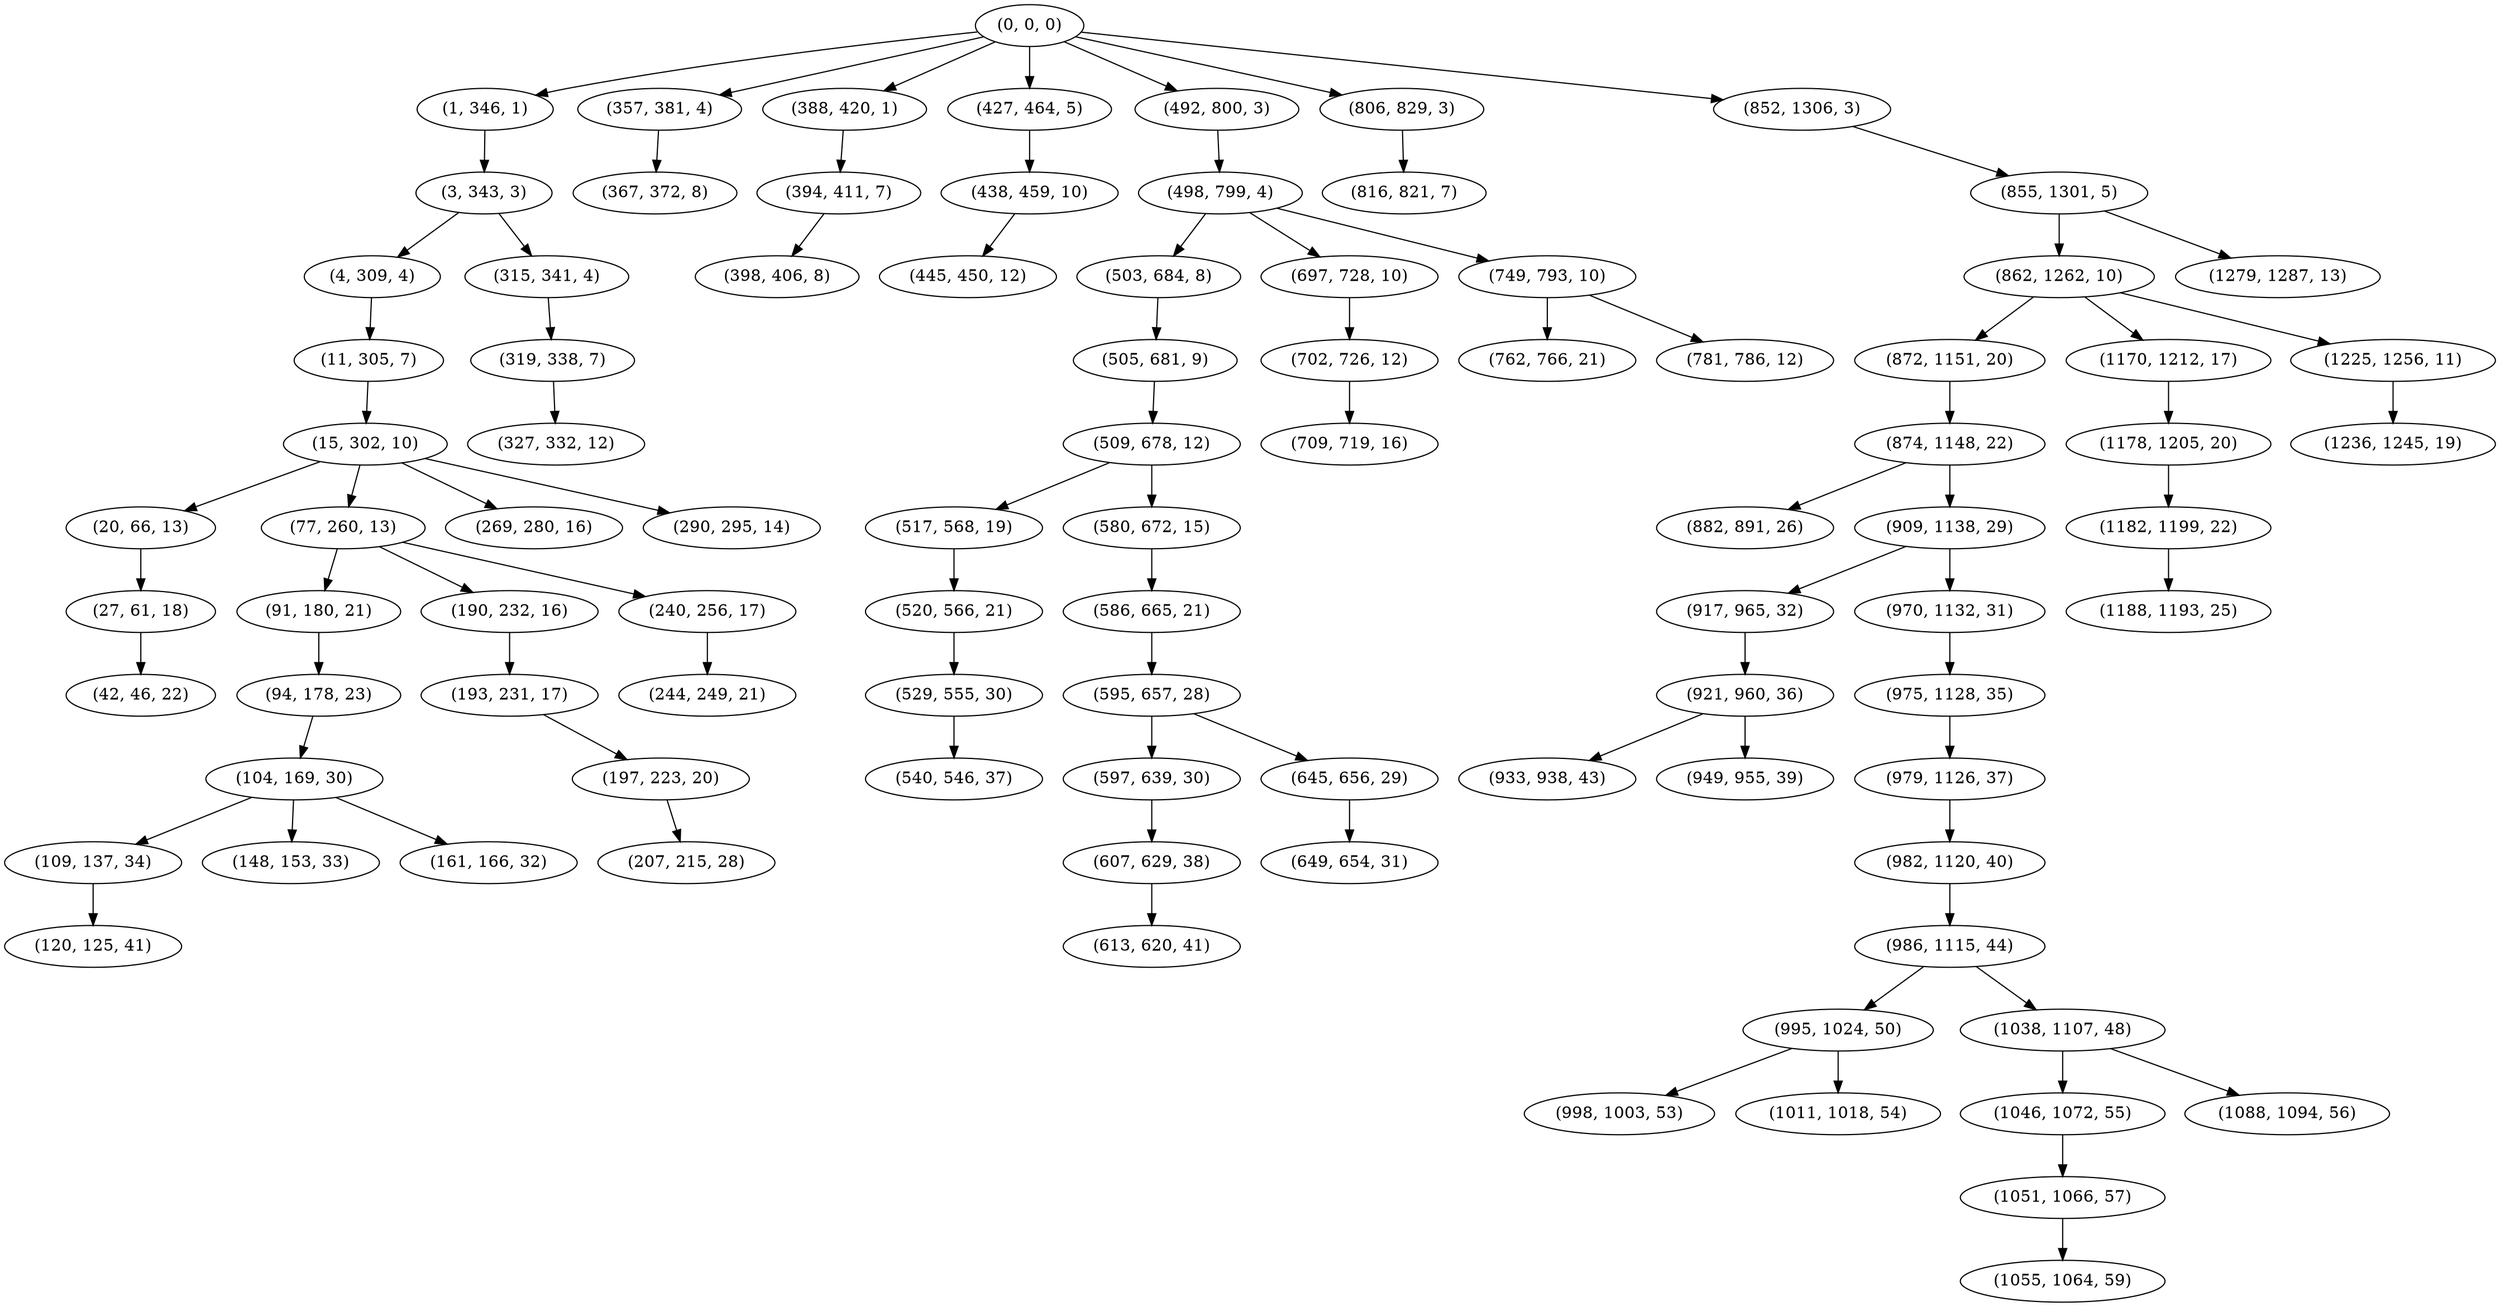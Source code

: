 digraph tree {
    "(0, 0, 0)";
    "(1, 346, 1)";
    "(3, 343, 3)";
    "(4, 309, 4)";
    "(11, 305, 7)";
    "(15, 302, 10)";
    "(20, 66, 13)";
    "(27, 61, 18)";
    "(42, 46, 22)";
    "(77, 260, 13)";
    "(91, 180, 21)";
    "(94, 178, 23)";
    "(104, 169, 30)";
    "(109, 137, 34)";
    "(120, 125, 41)";
    "(148, 153, 33)";
    "(161, 166, 32)";
    "(190, 232, 16)";
    "(193, 231, 17)";
    "(197, 223, 20)";
    "(207, 215, 28)";
    "(240, 256, 17)";
    "(244, 249, 21)";
    "(269, 280, 16)";
    "(290, 295, 14)";
    "(315, 341, 4)";
    "(319, 338, 7)";
    "(327, 332, 12)";
    "(357, 381, 4)";
    "(367, 372, 8)";
    "(388, 420, 1)";
    "(394, 411, 7)";
    "(398, 406, 8)";
    "(427, 464, 5)";
    "(438, 459, 10)";
    "(445, 450, 12)";
    "(492, 800, 3)";
    "(498, 799, 4)";
    "(503, 684, 8)";
    "(505, 681, 9)";
    "(509, 678, 12)";
    "(517, 568, 19)";
    "(520, 566, 21)";
    "(529, 555, 30)";
    "(540, 546, 37)";
    "(580, 672, 15)";
    "(586, 665, 21)";
    "(595, 657, 28)";
    "(597, 639, 30)";
    "(607, 629, 38)";
    "(613, 620, 41)";
    "(645, 656, 29)";
    "(649, 654, 31)";
    "(697, 728, 10)";
    "(702, 726, 12)";
    "(709, 719, 16)";
    "(749, 793, 10)";
    "(762, 766, 21)";
    "(781, 786, 12)";
    "(806, 829, 3)";
    "(816, 821, 7)";
    "(852, 1306, 3)";
    "(855, 1301, 5)";
    "(862, 1262, 10)";
    "(872, 1151, 20)";
    "(874, 1148, 22)";
    "(882, 891, 26)";
    "(909, 1138, 29)";
    "(917, 965, 32)";
    "(921, 960, 36)";
    "(933, 938, 43)";
    "(949, 955, 39)";
    "(970, 1132, 31)";
    "(975, 1128, 35)";
    "(979, 1126, 37)";
    "(982, 1120, 40)";
    "(986, 1115, 44)";
    "(995, 1024, 50)";
    "(998, 1003, 53)";
    "(1011, 1018, 54)";
    "(1038, 1107, 48)";
    "(1046, 1072, 55)";
    "(1051, 1066, 57)";
    "(1055, 1064, 59)";
    "(1088, 1094, 56)";
    "(1170, 1212, 17)";
    "(1178, 1205, 20)";
    "(1182, 1199, 22)";
    "(1188, 1193, 25)";
    "(1225, 1256, 11)";
    "(1236, 1245, 19)";
    "(1279, 1287, 13)";
    "(0, 0, 0)" -> "(1, 346, 1)";
    "(0, 0, 0)" -> "(357, 381, 4)";
    "(0, 0, 0)" -> "(388, 420, 1)";
    "(0, 0, 0)" -> "(427, 464, 5)";
    "(0, 0, 0)" -> "(492, 800, 3)";
    "(0, 0, 0)" -> "(806, 829, 3)";
    "(0, 0, 0)" -> "(852, 1306, 3)";
    "(1, 346, 1)" -> "(3, 343, 3)";
    "(3, 343, 3)" -> "(4, 309, 4)";
    "(3, 343, 3)" -> "(315, 341, 4)";
    "(4, 309, 4)" -> "(11, 305, 7)";
    "(11, 305, 7)" -> "(15, 302, 10)";
    "(15, 302, 10)" -> "(20, 66, 13)";
    "(15, 302, 10)" -> "(77, 260, 13)";
    "(15, 302, 10)" -> "(269, 280, 16)";
    "(15, 302, 10)" -> "(290, 295, 14)";
    "(20, 66, 13)" -> "(27, 61, 18)";
    "(27, 61, 18)" -> "(42, 46, 22)";
    "(77, 260, 13)" -> "(91, 180, 21)";
    "(77, 260, 13)" -> "(190, 232, 16)";
    "(77, 260, 13)" -> "(240, 256, 17)";
    "(91, 180, 21)" -> "(94, 178, 23)";
    "(94, 178, 23)" -> "(104, 169, 30)";
    "(104, 169, 30)" -> "(109, 137, 34)";
    "(104, 169, 30)" -> "(148, 153, 33)";
    "(104, 169, 30)" -> "(161, 166, 32)";
    "(109, 137, 34)" -> "(120, 125, 41)";
    "(190, 232, 16)" -> "(193, 231, 17)";
    "(193, 231, 17)" -> "(197, 223, 20)";
    "(197, 223, 20)" -> "(207, 215, 28)";
    "(240, 256, 17)" -> "(244, 249, 21)";
    "(315, 341, 4)" -> "(319, 338, 7)";
    "(319, 338, 7)" -> "(327, 332, 12)";
    "(357, 381, 4)" -> "(367, 372, 8)";
    "(388, 420, 1)" -> "(394, 411, 7)";
    "(394, 411, 7)" -> "(398, 406, 8)";
    "(427, 464, 5)" -> "(438, 459, 10)";
    "(438, 459, 10)" -> "(445, 450, 12)";
    "(492, 800, 3)" -> "(498, 799, 4)";
    "(498, 799, 4)" -> "(503, 684, 8)";
    "(498, 799, 4)" -> "(697, 728, 10)";
    "(498, 799, 4)" -> "(749, 793, 10)";
    "(503, 684, 8)" -> "(505, 681, 9)";
    "(505, 681, 9)" -> "(509, 678, 12)";
    "(509, 678, 12)" -> "(517, 568, 19)";
    "(509, 678, 12)" -> "(580, 672, 15)";
    "(517, 568, 19)" -> "(520, 566, 21)";
    "(520, 566, 21)" -> "(529, 555, 30)";
    "(529, 555, 30)" -> "(540, 546, 37)";
    "(580, 672, 15)" -> "(586, 665, 21)";
    "(586, 665, 21)" -> "(595, 657, 28)";
    "(595, 657, 28)" -> "(597, 639, 30)";
    "(595, 657, 28)" -> "(645, 656, 29)";
    "(597, 639, 30)" -> "(607, 629, 38)";
    "(607, 629, 38)" -> "(613, 620, 41)";
    "(645, 656, 29)" -> "(649, 654, 31)";
    "(697, 728, 10)" -> "(702, 726, 12)";
    "(702, 726, 12)" -> "(709, 719, 16)";
    "(749, 793, 10)" -> "(762, 766, 21)";
    "(749, 793, 10)" -> "(781, 786, 12)";
    "(806, 829, 3)" -> "(816, 821, 7)";
    "(852, 1306, 3)" -> "(855, 1301, 5)";
    "(855, 1301, 5)" -> "(862, 1262, 10)";
    "(855, 1301, 5)" -> "(1279, 1287, 13)";
    "(862, 1262, 10)" -> "(872, 1151, 20)";
    "(862, 1262, 10)" -> "(1170, 1212, 17)";
    "(862, 1262, 10)" -> "(1225, 1256, 11)";
    "(872, 1151, 20)" -> "(874, 1148, 22)";
    "(874, 1148, 22)" -> "(882, 891, 26)";
    "(874, 1148, 22)" -> "(909, 1138, 29)";
    "(909, 1138, 29)" -> "(917, 965, 32)";
    "(909, 1138, 29)" -> "(970, 1132, 31)";
    "(917, 965, 32)" -> "(921, 960, 36)";
    "(921, 960, 36)" -> "(933, 938, 43)";
    "(921, 960, 36)" -> "(949, 955, 39)";
    "(970, 1132, 31)" -> "(975, 1128, 35)";
    "(975, 1128, 35)" -> "(979, 1126, 37)";
    "(979, 1126, 37)" -> "(982, 1120, 40)";
    "(982, 1120, 40)" -> "(986, 1115, 44)";
    "(986, 1115, 44)" -> "(995, 1024, 50)";
    "(986, 1115, 44)" -> "(1038, 1107, 48)";
    "(995, 1024, 50)" -> "(998, 1003, 53)";
    "(995, 1024, 50)" -> "(1011, 1018, 54)";
    "(1038, 1107, 48)" -> "(1046, 1072, 55)";
    "(1038, 1107, 48)" -> "(1088, 1094, 56)";
    "(1046, 1072, 55)" -> "(1051, 1066, 57)";
    "(1051, 1066, 57)" -> "(1055, 1064, 59)";
    "(1170, 1212, 17)" -> "(1178, 1205, 20)";
    "(1178, 1205, 20)" -> "(1182, 1199, 22)";
    "(1182, 1199, 22)" -> "(1188, 1193, 25)";
    "(1225, 1256, 11)" -> "(1236, 1245, 19)";
}

